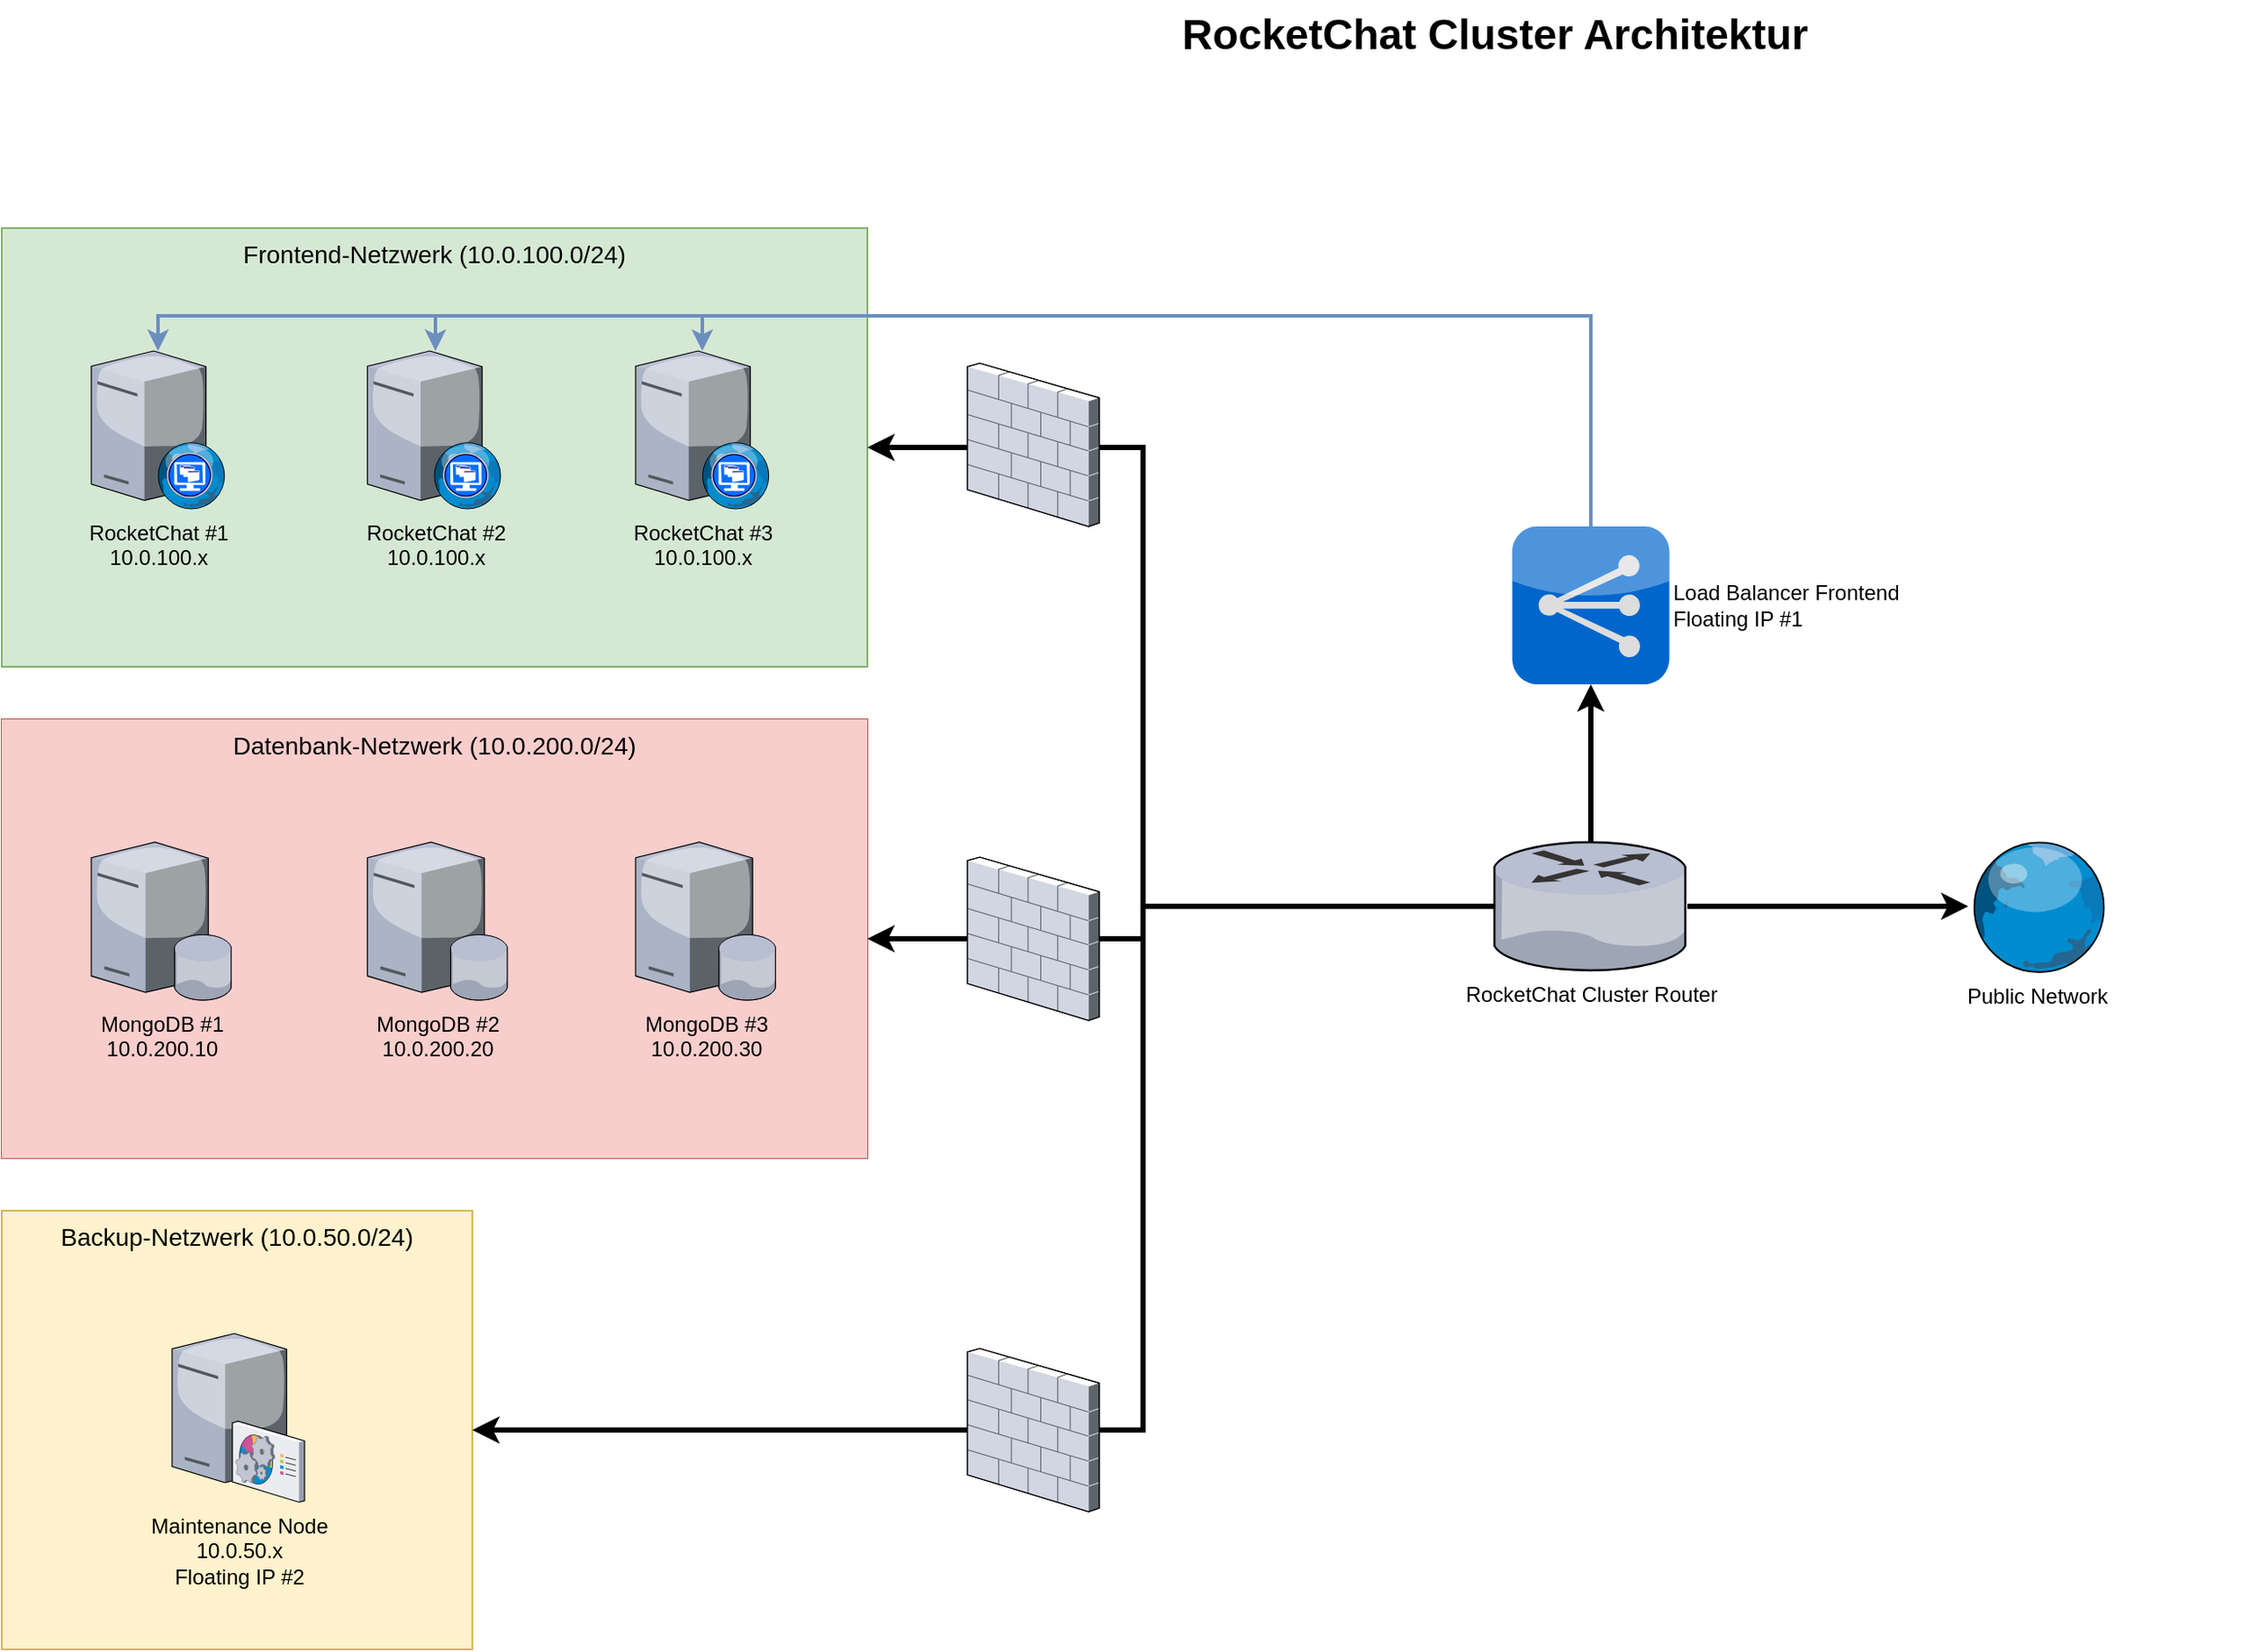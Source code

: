 <mxfile version="14.4.9" type="device"><diagram name="Page-1" id="e3a06f82-3646-2815-327d-82caf3d4e204"><mxGraphModel dx="2942" dy="1114" grid="1" gridSize="10" guides="1" tooltips="1" connect="1" arrows="1" fold="1" page="1" pageScale="1.5" pageWidth="1169" pageHeight="826" background="none" math="0" shadow="0"><root><mxCell id="0" style=";html=1;"/><mxCell id="1" style=";html=1;" parent="0"/><mxCell id="6a7d8f32e03d9370-62" value="RocketChat Cluster Architektur" style="text;strokeColor=none;fillColor=none;html=1;fontSize=24;fontStyle=1;verticalAlign=middle;align=center;" parent="1" vertex="1"><mxGeometry x="499" y="30" width="861" height="40" as="geometry"/></mxCell><mxCell id="0dsBavYmSi0lDF9rkw7J-4" value="" style="group;fillColor=#f8cecc;strokeColor=#b85450;" vertex="1" connectable="0" parent="1"><mxGeometry x="80" y="440" width="493" height="250" as="geometry"/></mxCell><mxCell id="6a7d8f32e03d9370-61" value="Datenbank-Netzwerk (10.0.200.0/24)" style="whiteSpace=wrap;html=1;fillColor=#f8cecc;fontSize=14;strokeColor=none;verticalAlign=top;" parent="0dsBavYmSi0lDF9rkw7J-4" vertex="1"><mxGeometry width="493" height="250" as="geometry"/></mxCell><mxCell id="0dsBavYmSi0lDF9rkw7J-1" value="MongoDB #1&lt;br&gt;10.0.200.10" style="verticalLabelPosition=bottom;aspect=fixed;html=1;verticalAlign=top;strokeColor=none;align=center;outlineConnect=0;shape=mxgraph.citrix.database_server;" vertex="1" parent="0dsBavYmSi0lDF9rkw7J-4"><mxGeometry x="51" y="70" width="80" height="90" as="geometry"/></mxCell><mxCell id="0dsBavYmSi0lDF9rkw7J-2" value="MongoDB #2&lt;br&gt;10.0.200.20" style="verticalLabelPosition=bottom;aspect=fixed;html=1;verticalAlign=top;strokeColor=none;align=center;outlineConnect=0;shape=mxgraph.citrix.database_server;" vertex="1" parent="0dsBavYmSi0lDF9rkw7J-4"><mxGeometry x="208.25" y="70" width="80" height="90" as="geometry"/></mxCell><mxCell id="0dsBavYmSi0lDF9rkw7J-3" value="MongoDB #3&lt;br&gt;10.0.200.30" style="verticalLabelPosition=bottom;aspect=fixed;html=1;verticalAlign=top;strokeColor=none;align=center;outlineConnect=0;shape=mxgraph.citrix.database_server;" vertex="1" parent="0dsBavYmSi0lDF9rkw7J-4"><mxGeometry x="361" y="70" width="80" height="90" as="geometry"/></mxCell><mxCell id="0dsBavYmSi0lDF9rkw7J-14" value="" style="group" vertex="1" connectable="0" parent="1"><mxGeometry x="80" y="720" width="268" height="250" as="geometry"/></mxCell><mxCell id="6a7d8f32e03d9370-57" value="Backup-Netzwerk (10.0.50.0/24)" style="whiteSpace=wrap;html=1;fillColor=#fff2cc;fontSize=14;strokeColor=#d6b656;verticalAlign=top;" parent="0dsBavYmSi0lDF9rkw7J-14" vertex="1"><mxGeometry width="268" height="250" as="geometry"/></mxCell><mxCell id="0dsBavYmSi0lDF9rkw7J-13" value="Maintenance Node&lt;br&gt;10.0.50.x&lt;br&gt;Floating IP #2" style="verticalLabelPosition=bottom;aspect=fixed;html=1;verticalAlign=top;strokeColor=none;align=center;outlineConnect=0;shape=mxgraph.citrix.command_center;" vertex="1" parent="0dsBavYmSi0lDF9rkw7J-14"><mxGeometry x="97" y="70" width="75.5" height="96" as="geometry"/></mxCell><mxCell id="0dsBavYmSi0lDF9rkw7J-15" value="" style="group" vertex="1" connectable="0" parent="1"><mxGeometry x="80" y="160" width="493" height="250" as="geometry"/></mxCell><mxCell id="0dsBavYmSi0lDF9rkw7J-6" value="Frontend-Netzwerk (10.0.100.0/24)" style="whiteSpace=wrap;html=1;fillColor=#d5e8d4;fontSize=14;strokeColor=#82b366;verticalAlign=top;" vertex="1" parent="0dsBavYmSi0lDF9rkw7J-15"><mxGeometry width="493" height="250" as="geometry"/></mxCell><mxCell id="0dsBavYmSi0lDF9rkw7J-10" value="RocketChat #1&lt;br&gt;10.0.100.x" style="verticalLabelPosition=bottom;aspect=fixed;html=1;verticalAlign=top;strokeColor=none;align=center;outlineConnect=0;shape=mxgraph.citrix.desktop_web;" vertex="1" parent="0dsBavYmSi0lDF9rkw7J-15"><mxGeometry x="51" y="70" width="76.5" height="90" as="geometry"/></mxCell><mxCell id="0dsBavYmSi0lDF9rkw7J-11" value="RocketChat #3&lt;br&gt;10.0.100.x" style="verticalLabelPosition=bottom;aspect=fixed;html=1;verticalAlign=top;strokeColor=none;align=center;outlineConnect=0;shape=mxgraph.citrix.desktop_web;" vertex="1" parent="0dsBavYmSi0lDF9rkw7J-15"><mxGeometry x="361" y="70" width="76.5" height="90" as="geometry"/></mxCell><mxCell id="0dsBavYmSi0lDF9rkw7J-12" value="RocketChat #2&lt;br&gt;10.0.100.x" style="verticalLabelPosition=bottom;aspect=fixed;html=1;verticalAlign=top;strokeColor=none;align=center;outlineConnect=0;shape=mxgraph.citrix.desktop_web;" vertex="1" parent="0dsBavYmSi0lDF9rkw7J-15"><mxGeometry x="208.25" y="70" width="76.5" height="90" as="geometry"/></mxCell><mxCell id="0dsBavYmSi0lDF9rkw7J-17" style="edgeStyle=orthogonalEdgeStyle;rounded=0;orthogonalLoop=1;jettySize=auto;html=1;entryX=1;entryY=0.5;entryDx=0;entryDy=0;strokeWidth=3;" edge="1" parent="1" source="0dsBavYmSi0lDF9rkw7J-16" target="0dsBavYmSi0lDF9rkw7J-6"><mxGeometry relative="1" as="geometry"><Array as="points"><mxPoint x="730" y="547"/><mxPoint x="730" y="285"/></Array></mxGeometry></mxCell><mxCell id="0dsBavYmSi0lDF9rkw7J-18" style="edgeStyle=orthogonalEdgeStyle;rounded=0;orthogonalLoop=1;jettySize=auto;html=1;entryX=1;entryY=0.5;entryDx=0;entryDy=0;strokeWidth=3;" edge="1" parent="1" source="0dsBavYmSi0lDF9rkw7J-16" target="6a7d8f32e03d9370-61"><mxGeometry relative="1" as="geometry"><Array as="points"><mxPoint x="730" y="547"/><mxPoint x="730" y="565"/></Array></mxGeometry></mxCell><mxCell id="0dsBavYmSi0lDF9rkw7J-19" style="edgeStyle=orthogonalEdgeStyle;rounded=0;orthogonalLoop=1;jettySize=auto;html=1;entryX=1;entryY=0.5;entryDx=0;entryDy=0;strokeWidth=3;" edge="1" parent="1" source="0dsBavYmSi0lDF9rkw7J-16" target="6a7d8f32e03d9370-57"><mxGeometry relative="1" as="geometry"><Array as="points"><mxPoint x="730" y="547"/><mxPoint x="730" y="845"/></Array></mxGeometry></mxCell><mxCell id="0dsBavYmSi0lDF9rkw7J-21" style="edgeStyle=orthogonalEdgeStyle;rounded=0;orthogonalLoop=1;jettySize=auto;html=1;strokeWidth=3;" edge="1" parent="1" source="0dsBavYmSi0lDF9rkw7J-16" target="0dsBavYmSi0lDF9rkw7J-20"><mxGeometry relative="1" as="geometry"/></mxCell><mxCell id="0dsBavYmSi0lDF9rkw7J-23" style="edgeStyle=orthogonalEdgeStyle;rounded=0;orthogonalLoop=1;jettySize=auto;html=1;strokeWidth=3;" edge="1" parent="1" source="0dsBavYmSi0lDF9rkw7J-16" target="0dsBavYmSi0lDF9rkw7J-22"><mxGeometry relative="1" as="geometry"/></mxCell><mxCell id="0dsBavYmSi0lDF9rkw7J-16" value="RocketChat Cluster Router" style="verticalLabelPosition=bottom;aspect=fixed;html=1;verticalAlign=top;strokeColor=none;align=center;outlineConnect=0;shape=mxgraph.citrix.router;" vertex="1" parent="1"><mxGeometry x="930" y="510" width="110" height="73" as="geometry"/></mxCell><mxCell id="0dsBavYmSi0lDF9rkw7J-20" value="Public Network" style="verticalLabelPosition=bottom;aspect=fixed;html=1;verticalAlign=top;strokeColor=none;align=center;outlineConnect=0;shape=mxgraph.citrix.globe;" vertex="1" parent="1"><mxGeometry x="1200" y="509" width="78.5" height="75" as="geometry"/></mxCell><mxCell id="0dsBavYmSi0lDF9rkw7J-27" style="edgeStyle=orthogonalEdgeStyle;rounded=0;orthogonalLoop=1;jettySize=auto;html=1;strokeWidth=2;strokeColor=#6c8ebf;fillColor=#dae8fc;" edge="1" parent="1" source="0dsBavYmSi0lDF9rkw7J-22" target="0dsBavYmSi0lDF9rkw7J-11"><mxGeometry relative="1" as="geometry"><Array as="points"><mxPoint x="985" y="210"/><mxPoint x="479" y="210"/></Array></mxGeometry></mxCell><mxCell id="0dsBavYmSi0lDF9rkw7J-28" style="edgeStyle=orthogonalEdgeStyle;rounded=0;orthogonalLoop=1;jettySize=auto;html=1;strokeWidth=2;fillColor=#dae8fc;strokeColor=#6c8ebf;" edge="1" parent="1" source="0dsBavYmSi0lDF9rkw7J-22" target="0dsBavYmSi0lDF9rkw7J-12"><mxGeometry relative="1" as="geometry"><Array as="points"><mxPoint x="985" y="210"/><mxPoint x="327" y="210"/></Array></mxGeometry></mxCell><mxCell id="0dsBavYmSi0lDF9rkw7J-29" style="edgeStyle=orthogonalEdgeStyle;rounded=0;orthogonalLoop=1;jettySize=auto;html=1;strokeWidth=2;fillColor=#dae8fc;strokeColor=#6c8ebf;" edge="1" parent="1" source="0dsBavYmSi0lDF9rkw7J-22" target="0dsBavYmSi0lDF9rkw7J-10"><mxGeometry relative="1" as="geometry"><Array as="points"><mxPoint x="985" y="210"/><mxPoint x="169" y="210"/></Array></mxGeometry></mxCell><mxCell id="0dsBavYmSi0lDF9rkw7J-22" value="Load Balancer Frontend&lt;br&gt;Floating IP #1" style="verticalLabelPosition=middle;aspect=fixed;html=1;verticalAlign=middle;strokeColor=none;align=left;outlineConnect=0;shape=mxgraph.citrix.role_appcontroller;gradientDirection=south;fillColor=#0066CC;labelPosition=right;" vertex="1" parent="1"><mxGeometry x="940" y="330" width="90" height="90" as="geometry"/></mxCell><mxCell id="0dsBavYmSi0lDF9rkw7J-24" value="" style="verticalLabelPosition=bottom;aspect=fixed;html=1;verticalAlign=top;strokeColor=none;align=center;outlineConnect=0;shape=mxgraph.citrix.firewall;fillColor=#0066CC;gradientColor=none;" vertex="1" parent="1"><mxGeometry x="630" y="237" width="75" height="93" as="geometry"/></mxCell><mxCell id="0dsBavYmSi0lDF9rkw7J-25" value="" style="verticalLabelPosition=bottom;aspect=fixed;html=1;verticalAlign=top;strokeColor=none;align=center;outlineConnect=0;shape=mxgraph.citrix.firewall;fillColor=#0066CC;gradientColor=none;" vertex="1" parent="1"><mxGeometry x="630" y="518.5" width="75" height="93" as="geometry"/></mxCell><mxCell id="0dsBavYmSi0lDF9rkw7J-26" value="" style="verticalLabelPosition=bottom;aspect=fixed;html=1;verticalAlign=top;strokeColor=none;align=center;outlineConnect=0;shape=mxgraph.citrix.firewall;fillColor=#0066CC;gradientColor=none;" vertex="1" parent="1"><mxGeometry x="630" y="798.5" width="75" height="93" as="geometry"/></mxCell></root></mxGraphModel></diagram></mxfile>